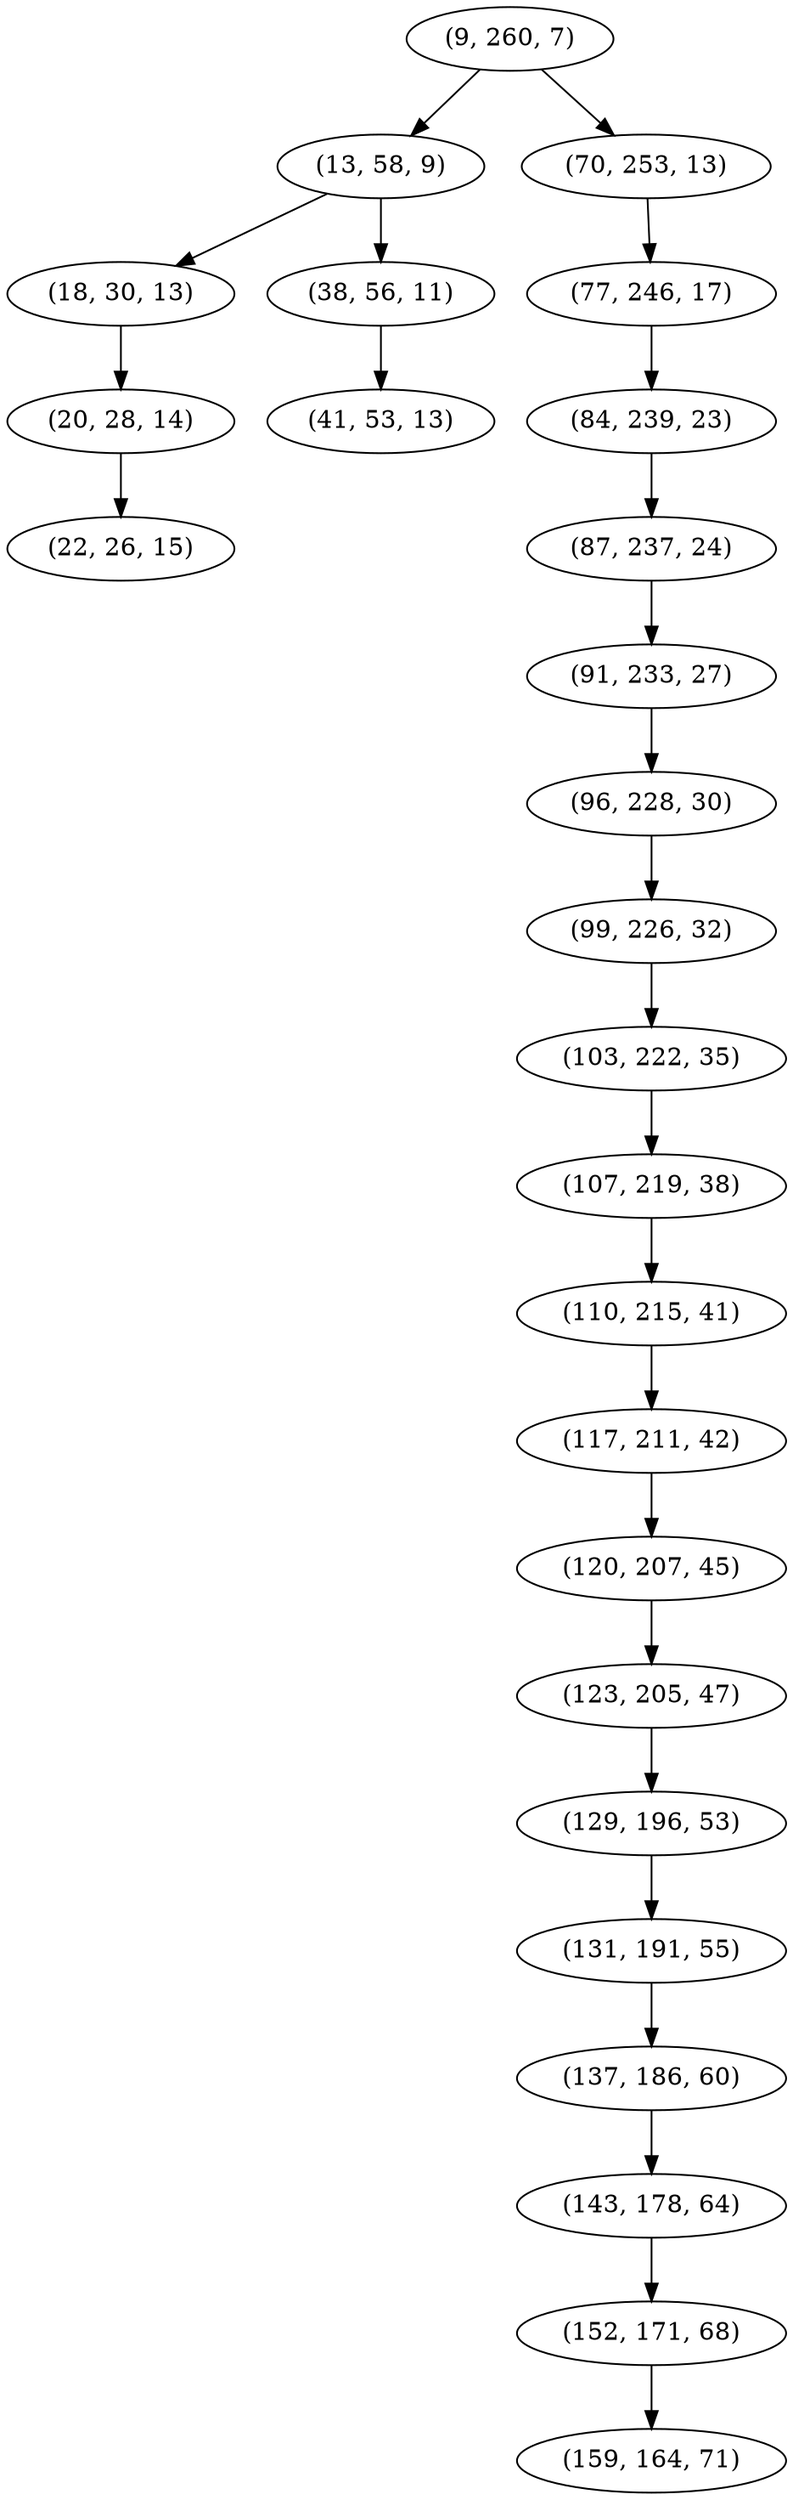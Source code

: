 digraph tree {
    "(9, 260, 7)";
    "(13, 58, 9)";
    "(18, 30, 13)";
    "(20, 28, 14)";
    "(22, 26, 15)";
    "(38, 56, 11)";
    "(41, 53, 13)";
    "(70, 253, 13)";
    "(77, 246, 17)";
    "(84, 239, 23)";
    "(87, 237, 24)";
    "(91, 233, 27)";
    "(96, 228, 30)";
    "(99, 226, 32)";
    "(103, 222, 35)";
    "(107, 219, 38)";
    "(110, 215, 41)";
    "(117, 211, 42)";
    "(120, 207, 45)";
    "(123, 205, 47)";
    "(129, 196, 53)";
    "(131, 191, 55)";
    "(137, 186, 60)";
    "(143, 178, 64)";
    "(152, 171, 68)";
    "(159, 164, 71)";
    "(9, 260, 7)" -> "(13, 58, 9)";
    "(9, 260, 7)" -> "(70, 253, 13)";
    "(13, 58, 9)" -> "(18, 30, 13)";
    "(13, 58, 9)" -> "(38, 56, 11)";
    "(18, 30, 13)" -> "(20, 28, 14)";
    "(20, 28, 14)" -> "(22, 26, 15)";
    "(38, 56, 11)" -> "(41, 53, 13)";
    "(70, 253, 13)" -> "(77, 246, 17)";
    "(77, 246, 17)" -> "(84, 239, 23)";
    "(84, 239, 23)" -> "(87, 237, 24)";
    "(87, 237, 24)" -> "(91, 233, 27)";
    "(91, 233, 27)" -> "(96, 228, 30)";
    "(96, 228, 30)" -> "(99, 226, 32)";
    "(99, 226, 32)" -> "(103, 222, 35)";
    "(103, 222, 35)" -> "(107, 219, 38)";
    "(107, 219, 38)" -> "(110, 215, 41)";
    "(110, 215, 41)" -> "(117, 211, 42)";
    "(117, 211, 42)" -> "(120, 207, 45)";
    "(120, 207, 45)" -> "(123, 205, 47)";
    "(123, 205, 47)" -> "(129, 196, 53)";
    "(129, 196, 53)" -> "(131, 191, 55)";
    "(131, 191, 55)" -> "(137, 186, 60)";
    "(137, 186, 60)" -> "(143, 178, 64)";
    "(143, 178, 64)" -> "(152, 171, 68)";
    "(152, 171, 68)" -> "(159, 164, 71)";
}
